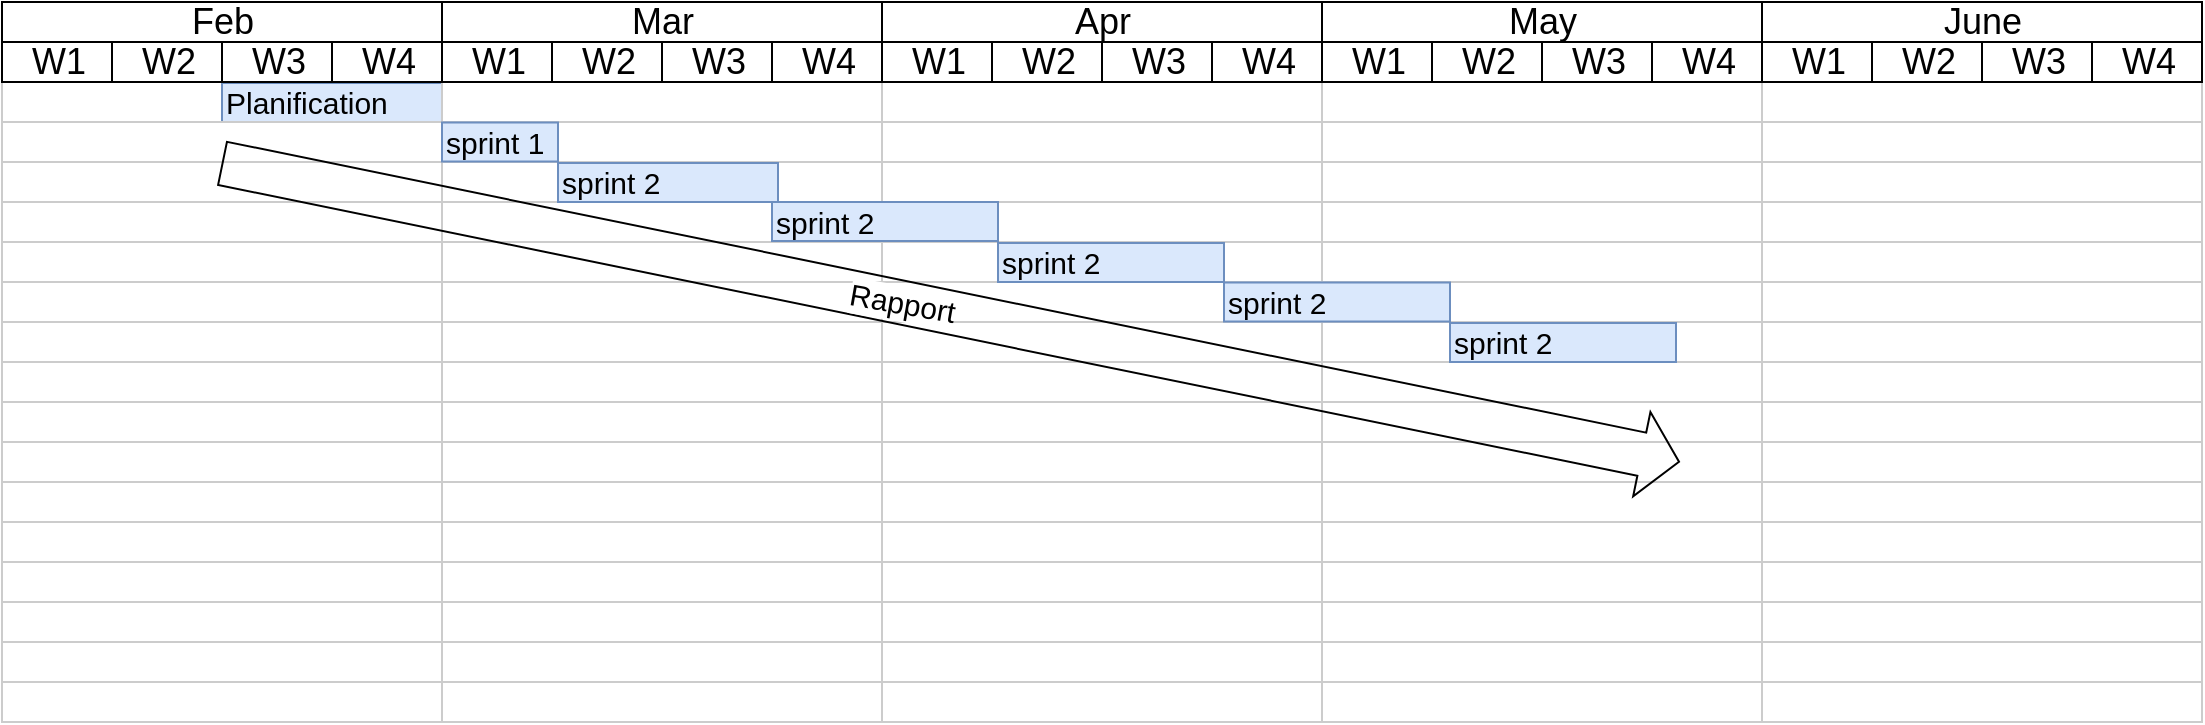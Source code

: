 <mxfile version="20.8.23" type="github">
  <diagram name="Page-1" id="2c4490ee-f0b8-94ab-5012-d5dc3445f7a3">
    <mxGraphModel dx="1528" dy="789" grid="1" gridSize="11" guides="1" tooltips="1" connect="0" arrows="1" fold="1" page="1" pageScale="1.5" pageWidth="1169" pageHeight="826" background="none" math="0" shadow="0">
      <root>
        <mxCell id="0" style=";html=1;" />
        <mxCell id="1" style=";html=1;" parent="0" />
        <mxCell id="7a8b956e7d50b54d-114" value="Feb" style="strokeWidth=1;fontStyle=0;html=1;fontSize=18;" parent="1" vertex="1">
          <mxGeometry x="195" y="22" width="220" height="20" as="geometry" />
        </mxCell>
        <mxCell id="7a8b956e7d50b54d-241" value="" style="align=left;strokeColor=#CCCCCC;html=1;fontSize=18;" parent="1" vertex="1">
          <mxGeometry x="195" y="62" width="220" height="20" as="geometry" />
        </mxCell>
        <mxCell id="7a8b956e7d50b54d-118" value="W1" style="strokeWidth=1;fontStyle=0;html=1;fontSize=18;" parent="1" vertex="1">
          <mxGeometry x="195" y="42" width="55" height="20" as="geometry" />
        </mxCell>
        <mxCell id="7a8b956e7d50b54d-353" value="&lt;font style=&quot;font-size: 15px;&quot;&gt;&lt;font style=&quot;font-size: 15px;&quot;&gt;Planification&lt;/font&gt;&lt;/font&gt;" style="align=left;strokeColor=#6c8ebf;html=1;fillColor=#dae8fc;fontSize=18;" parent="1" vertex="1">
          <mxGeometry x="305" y="62.5" width="110" height="19.5" as="geometry" />
        </mxCell>
        <mxCell id="ANdagTGhTcDxKXREWcP5-1" value="W2" style="strokeWidth=1;fontStyle=0;html=1;fontSize=18;" parent="1" vertex="1">
          <mxGeometry x="250" y="42" width="55" height="20" as="geometry" />
        </mxCell>
        <mxCell id="ANdagTGhTcDxKXREWcP5-2" value="W3" style="strokeWidth=1;fontStyle=0;html=1;fontSize=18;" parent="1" vertex="1">
          <mxGeometry x="305" y="42" width="55" height="20" as="geometry" />
        </mxCell>
        <mxCell id="ANdagTGhTcDxKXREWcP5-3" value="W4" style="strokeWidth=1;fontStyle=0;html=1;fontSize=18;" parent="1" vertex="1">
          <mxGeometry x="360" y="42" width="55" height="20" as="geometry" />
        </mxCell>
        <mxCell id="ANdagTGhTcDxKXREWcP5-4" value="" style="align=left;strokeColor=#CCCCCC;html=1;fontSize=18;" parent="1" vertex="1">
          <mxGeometry x="195" y="82" width="220" height="20" as="geometry" />
        </mxCell>
        <mxCell id="ANdagTGhTcDxKXREWcP5-7" value="" style="align=left;strokeColor=#CCCCCC;html=1;fontSize=18;" parent="1" vertex="1">
          <mxGeometry x="195" y="102" width="220" height="20" as="geometry" />
        </mxCell>
        <mxCell id="ANdagTGhTcDxKXREWcP5-8" value="" style="align=left;strokeColor=#CCCCCC;html=1;fontSize=18;" parent="1" vertex="1">
          <mxGeometry x="195" y="122" width="220" height="20" as="geometry" />
        </mxCell>
        <mxCell id="ANdagTGhTcDxKXREWcP5-9" value="" style="align=left;strokeColor=#CCCCCC;html=1;fontSize=18;" parent="1" vertex="1">
          <mxGeometry x="195" y="142" width="220" height="20" as="geometry" />
        </mxCell>
        <mxCell id="ANdagTGhTcDxKXREWcP5-10" value="" style="align=left;strokeColor=#CCCCCC;html=1;fontSize=18;" parent="1" vertex="1">
          <mxGeometry x="195" y="162" width="220" height="20" as="geometry" />
        </mxCell>
        <mxCell id="ANdagTGhTcDxKXREWcP5-11" value="" style="align=left;strokeColor=#CCCCCC;html=1;fontSize=18;" parent="1" vertex="1">
          <mxGeometry x="195" y="182" width="220" height="20" as="geometry" />
        </mxCell>
        <mxCell id="ANdagTGhTcDxKXREWcP5-12" value="" style="align=left;strokeColor=#CCCCCC;html=1;fontSize=18;" parent="1" vertex="1">
          <mxGeometry x="195" y="202" width="220" height="20" as="geometry" />
        </mxCell>
        <mxCell id="ANdagTGhTcDxKXREWcP5-17" value="" style="align=left;strokeColor=#CCCCCC;html=1;fontSize=18;" parent="1" vertex="1">
          <mxGeometry x="195" y="222" width="220" height="20" as="geometry" />
        </mxCell>
        <mxCell id="ANdagTGhTcDxKXREWcP5-18" value="" style="align=left;strokeColor=#CCCCCC;html=1;fontSize=18;" parent="1" vertex="1">
          <mxGeometry x="195" y="242" width="220" height="20" as="geometry" />
        </mxCell>
        <mxCell id="ANdagTGhTcDxKXREWcP5-19" value="" style="align=left;strokeColor=#CCCCCC;html=1;fontSize=18;" parent="1" vertex="1">
          <mxGeometry x="195" y="262" width="220" height="20" as="geometry" />
        </mxCell>
        <mxCell id="ANdagTGhTcDxKXREWcP5-20" value="" style="align=left;strokeColor=#CCCCCC;html=1;fontSize=18;" parent="1" vertex="1">
          <mxGeometry x="195" y="282" width="220" height="20" as="geometry" />
        </mxCell>
        <mxCell id="ANdagTGhTcDxKXREWcP5-21" value="" style="align=left;strokeColor=#CCCCCC;html=1;fontSize=18;" parent="1" vertex="1">
          <mxGeometry x="195" y="302" width="220" height="20" as="geometry" />
        </mxCell>
        <mxCell id="ANdagTGhTcDxKXREWcP5-22" value="" style="align=left;strokeColor=#CCCCCC;html=1;fontSize=18;" parent="1" vertex="1">
          <mxGeometry x="195" y="322" width="220" height="20" as="geometry" />
        </mxCell>
        <mxCell id="ANdagTGhTcDxKXREWcP5-23" value="" style="align=left;strokeColor=#CCCCCC;html=1;fontSize=18;" parent="1" vertex="1">
          <mxGeometry x="195" y="342" width="220" height="20" as="geometry" />
        </mxCell>
        <mxCell id="ANdagTGhTcDxKXREWcP5-24" value="" style="align=left;strokeColor=#CCCCCC;html=1;fontSize=18;" parent="1" vertex="1">
          <mxGeometry x="195" y="362" width="220" height="20" as="geometry" />
        </mxCell>
        <mxCell id="ANdagTGhTcDxKXREWcP5-109" value="Mar" style="strokeWidth=1;fontStyle=0;html=1;fontSize=18;" parent="1" vertex="1">
          <mxGeometry x="415" y="22" width="220" height="20" as="geometry" />
        </mxCell>
        <mxCell id="ANdagTGhTcDxKXREWcP5-110" value="" style="align=left;strokeColor=#CCCCCC;html=1;fontSize=18;" parent="1" vertex="1">
          <mxGeometry x="415" y="62" width="220" height="20" as="geometry" />
        </mxCell>
        <mxCell id="ANdagTGhTcDxKXREWcP5-111" value="W1" style="strokeWidth=1;fontStyle=0;html=1;fontSize=18;" parent="1" vertex="1">
          <mxGeometry x="415" y="42" width="55" height="20" as="geometry" />
        </mxCell>
        <mxCell id="ANdagTGhTcDxKXREWcP5-112" value="W2" style="strokeWidth=1;fontStyle=0;html=1;fontSize=18;" parent="1" vertex="1">
          <mxGeometry x="470" y="42" width="55" height="20" as="geometry" />
        </mxCell>
        <mxCell id="ANdagTGhTcDxKXREWcP5-113" value="W3" style="strokeWidth=1;fontStyle=0;html=1;fontSize=18;" parent="1" vertex="1">
          <mxGeometry x="525" y="42" width="55" height="20" as="geometry" />
        </mxCell>
        <mxCell id="ANdagTGhTcDxKXREWcP5-114" value="W4" style="strokeWidth=1;fontStyle=0;html=1;fontSize=18;" parent="1" vertex="1">
          <mxGeometry x="580" y="42" width="55" height="20" as="geometry" />
        </mxCell>
        <mxCell id="ANdagTGhTcDxKXREWcP5-115" value="" style="align=left;strokeColor=#CCCCCC;html=1;fontSize=18;" parent="1" vertex="1">
          <mxGeometry x="415" y="82" width="220" height="20" as="geometry" />
        </mxCell>
        <mxCell id="ANdagTGhTcDxKXREWcP5-116" value="" style="align=left;strokeColor=#CCCCCC;html=1;fontSize=18;" parent="1" vertex="1">
          <mxGeometry x="415" y="102" width="220" height="20" as="geometry" />
        </mxCell>
        <mxCell id="ANdagTGhTcDxKXREWcP5-117" value="" style="align=left;strokeColor=#CCCCCC;html=1;fontSize=18;" parent="1" vertex="1">
          <mxGeometry x="415" y="122" width="220" height="20" as="geometry" />
        </mxCell>
        <mxCell id="ANdagTGhTcDxKXREWcP5-118" value="" style="align=left;strokeColor=#CCCCCC;html=1;fontSize=18;" parent="1" vertex="1">
          <mxGeometry x="415" y="142" width="220" height="20" as="geometry" />
        </mxCell>
        <mxCell id="ANdagTGhTcDxKXREWcP5-119" value="" style="align=left;strokeColor=#CCCCCC;html=1;fontSize=18;" parent="1" vertex="1">
          <mxGeometry x="415" y="162" width="220" height="20" as="geometry" />
        </mxCell>
        <mxCell id="ANdagTGhTcDxKXREWcP5-120" value="" style="align=left;strokeColor=#CCCCCC;html=1;fontSize=18;" parent="1" vertex="1">
          <mxGeometry x="415" y="182" width="220" height="20" as="geometry" />
        </mxCell>
        <mxCell id="ANdagTGhTcDxKXREWcP5-121" value="" style="align=left;strokeColor=#CCCCCC;html=1;fontSize=18;" parent="1" vertex="1">
          <mxGeometry x="415" y="202" width="220" height="20" as="geometry" />
        </mxCell>
        <mxCell id="ANdagTGhTcDxKXREWcP5-122" value="" style="align=left;strokeColor=#CCCCCC;html=1;fontSize=18;" parent="1" vertex="1">
          <mxGeometry x="415" y="222" width="220" height="20" as="geometry" />
        </mxCell>
        <mxCell id="ANdagTGhTcDxKXREWcP5-123" value="" style="align=left;strokeColor=#CCCCCC;html=1;fontSize=18;" parent="1" vertex="1">
          <mxGeometry x="415" y="242" width="220" height="20" as="geometry" />
        </mxCell>
        <mxCell id="ANdagTGhTcDxKXREWcP5-124" value="" style="align=left;strokeColor=#CCCCCC;html=1;fontSize=18;" parent="1" vertex="1">
          <mxGeometry x="415" y="262" width="220" height="20" as="geometry" />
        </mxCell>
        <mxCell id="ANdagTGhTcDxKXREWcP5-125" value="" style="align=left;strokeColor=#CCCCCC;html=1;fontSize=18;" parent="1" vertex="1">
          <mxGeometry x="415" y="282" width="220" height="20" as="geometry" />
        </mxCell>
        <mxCell id="ANdagTGhTcDxKXREWcP5-126" value="" style="align=left;strokeColor=#CCCCCC;html=1;fontSize=18;" parent="1" vertex="1">
          <mxGeometry x="415" y="302" width="220" height="20" as="geometry" />
        </mxCell>
        <mxCell id="ANdagTGhTcDxKXREWcP5-127" value="" style="align=left;strokeColor=#CCCCCC;html=1;fontSize=18;" parent="1" vertex="1">
          <mxGeometry x="415" y="322" width="220" height="20" as="geometry" />
        </mxCell>
        <mxCell id="ANdagTGhTcDxKXREWcP5-128" value="" style="align=left;strokeColor=#CCCCCC;html=1;fontSize=18;" parent="1" vertex="1">
          <mxGeometry x="415" y="342" width="220" height="20" as="geometry" />
        </mxCell>
        <mxCell id="ANdagTGhTcDxKXREWcP5-129" value="" style="align=left;strokeColor=#CCCCCC;html=1;fontSize=18;" parent="1" vertex="1">
          <mxGeometry x="415" y="362" width="220" height="20" as="geometry" />
        </mxCell>
        <mxCell id="ANdagTGhTcDxKXREWcP5-130" value="Apr" style="strokeWidth=1;fontStyle=0;html=1;fontSize=18;" parent="1" vertex="1">
          <mxGeometry x="635" y="22" width="220" height="20" as="geometry" />
        </mxCell>
        <mxCell id="ANdagTGhTcDxKXREWcP5-131" value="" style="align=left;strokeColor=#CCCCCC;html=1;fontSize=18;" parent="1" vertex="1">
          <mxGeometry x="635" y="62" width="220" height="20" as="geometry" />
        </mxCell>
        <mxCell id="ANdagTGhTcDxKXREWcP5-132" value="W1" style="strokeWidth=1;fontStyle=0;html=1;fontSize=18;" parent="1" vertex="1">
          <mxGeometry x="635" y="42" width="55" height="20" as="geometry" />
        </mxCell>
        <mxCell id="ANdagTGhTcDxKXREWcP5-133" value="W2" style="strokeWidth=1;fontStyle=0;html=1;fontSize=18;" parent="1" vertex="1">
          <mxGeometry x="690" y="42" width="55" height="20" as="geometry" />
        </mxCell>
        <mxCell id="ANdagTGhTcDxKXREWcP5-134" value="W3" style="strokeWidth=1;fontStyle=0;html=1;fontSize=18;" parent="1" vertex="1">
          <mxGeometry x="745" y="42" width="55" height="20" as="geometry" />
        </mxCell>
        <mxCell id="ANdagTGhTcDxKXREWcP5-135" value="W4" style="strokeWidth=1;fontStyle=0;html=1;fontSize=18;" parent="1" vertex="1">
          <mxGeometry x="800" y="42" width="55" height="20" as="geometry" />
        </mxCell>
        <mxCell id="ANdagTGhTcDxKXREWcP5-136" value="" style="align=left;strokeColor=#CCCCCC;html=1;fontSize=18;" parent="1" vertex="1">
          <mxGeometry x="635" y="82" width="220" height="20" as="geometry" />
        </mxCell>
        <mxCell id="ANdagTGhTcDxKXREWcP5-137" value="" style="align=left;strokeColor=#CCCCCC;html=1;fontSize=18;" parent="1" vertex="1">
          <mxGeometry x="635" y="102" width="220" height="20" as="geometry" />
        </mxCell>
        <mxCell id="ANdagTGhTcDxKXREWcP5-138" value="" style="align=left;strokeColor=#CCCCCC;html=1;fontSize=18;" parent="1" vertex="1">
          <mxGeometry x="635" y="122" width="220" height="20" as="geometry" />
        </mxCell>
        <mxCell id="ANdagTGhTcDxKXREWcP5-139" value="" style="align=left;strokeColor=#CCCCCC;html=1;fontSize=18;" parent="1" vertex="1">
          <mxGeometry x="635" y="142" width="220" height="20" as="geometry" />
        </mxCell>
        <mxCell id="ANdagTGhTcDxKXREWcP5-140" value="" style="align=left;strokeColor=#CCCCCC;html=1;fontSize=18;" parent="1" vertex="1">
          <mxGeometry x="635" y="162" width="220" height="20" as="geometry" />
        </mxCell>
        <mxCell id="ANdagTGhTcDxKXREWcP5-141" value="" style="align=left;strokeColor=#CCCCCC;html=1;fontSize=18;" parent="1" vertex="1">
          <mxGeometry x="635" y="182" width="220" height="20" as="geometry" />
        </mxCell>
        <mxCell id="ANdagTGhTcDxKXREWcP5-142" value="" style="align=left;strokeColor=#CCCCCC;html=1;fontSize=18;" parent="1" vertex="1">
          <mxGeometry x="635" y="202" width="220" height="20" as="geometry" />
        </mxCell>
        <mxCell id="ANdagTGhTcDxKXREWcP5-143" value="" style="align=left;strokeColor=#CCCCCC;html=1;fontSize=18;" parent="1" vertex="1">
          <mxGeometry x="635" y="222" width="220" height="20" as="geometry" />
        </mxCell>
        <mxCell id="ANdagTGhTcDxKXREWcP5-144" value="" style="align=left;strokeColor=#CCCCCC;html=1;fontSize=18;" parent="1" vertex="1">
          <mxGeometry x="635" y="242" width="220" height="20" as="geometry" />
        </mxCell>
        <mxCell id="ANdagTGhTcDxKXREWcP5-145" value="" style="align=left;strokeColor=#CCCCCC;html=1;fontSize=18;" parent="1" vertex="1">
          <mxGeometry x="635" y="262" width="220" height="20" as="geometry" />
        </mxCell>
        <mxCell id="ANdagTGhTcDxKXREWcP5-146" value="" style="align=left;strokeColor=#CCCCCC;html=1;fontSize=18;" parent="1" vertex="1">
          <mxGeometry x="635" y="282" width="220" height="20" as="geometry" />
        </mxCell>
        <mxCell id="ANdagTGhTcDxKXREWcP5-147" value="" style="align=left;strokeColor=#CCCCCC;html=1;fontSize=18;" parent="1" vertex="1">
          <mxGeometry x="635" y="302" width="220" height="20" as="geometry" />
        </mxCell>
        <mxCell id="ANdagTGhTcDxKXREWcP5-148" value="" style="align=left;strokeColor=#CCCCCC;html=1;fontSize=18;" parent="1" vertex="1">
          <mxGeometry x="635" y="322" width="220" height="20" as="geometry" />
        </mxCell>
        <mxCell id="ANdagTGhTcDxKXREWcP5-149" value="" style="align=left;strokeColor=#CCCCCC;html=1;fontSize=18;" parent="1" vertex="1">
          <mxGeometry x="635" y="342" width="220" height="20" as="geometry" />
        </mxCell>
        <mxCell id="ANdagTGhTcDxKXREWcP5-150" value="" style="align=left;strokeColor=#CCCCCC;html=1;fontSize=18;" parent="1" vertex="1">
          <mxGeometry x="635" y="362" width="220" height="20" as="geometry" />
        </mxCell>
        <mxCell id="ANdagTGhTcDxKXREWcP5-151" value="May" style="strokeWidth=1;fontStyle=0;html=1;fontSize=18;" parent="1" vertex="1">
          <mxGeometry x="855" y="22" width="220" height="20" as="geometry" />
        </mxCell>
        <mxCell id="ANdagTGhTcDxKXREWcP5-152" value="" style="align=left;strokeColor=#CCCCCC;html=1;fontSize=18;" parent="1" vertex="1">
          <mxGeometry x="855" y="62" width="220" height="20" as="geometry" />
        </mxCell>
        <mxCell id="ANdagTGhTcDxKXREWcP5-153" value="W1" style="strokeWidth=1;fontStyle=0;html=1;fontSize=18;" parent="1" vertex="1">
          <mxGeometry x="855" y="42" width="55" height="20" as="geometry" />
        </mxCell>
        <mxCell id="ANdagTGhTcDxKXREWcP5-154" value="W2" style="strokeWidth=1;fontStyle=0;html=1;fontSize=18;" parent="1" vertex="1">
          <mxGeometry x="910" y="42" width="55" height="20" as="geometry" />
        </mxCell>
        <mxCell id="ANdagTGhTcDxKXREWcP5-155" value="W3" style="strokeWidth=1;fontStyle=0;html=1;fontSize=18;" parent="1" vertex="1">
          <mxGeometry x="965" y="42" width="55" height="20" as="geometry" />
        </mxCell>
        <mxCell id="ANdagTGhTcDxKXREWcP5-156" value="W4" style="strokeWidth=1;fontStyle=0;html=1;fontSize=18;" parent="1" vertex="1">
          <mxGeometry x="1020" y="42" width="55" height="20" as="geometry" />
        </mxCell>
        <mxCell id="ANdagTGhTcDxKXREWcP5-157" value="" style="align=left;strokeColor=#CCCCCC;html=1;fontSize=18;" parent="1" vertex="1">
          <mxGeometry x="855" y="82" width="220" height="20" as="geometry" />
        </mxCell>
        <mxCell id="ANdagTGhTcDxKXREWcP5-158" value="" style="align=left;strokeColor=#CCCCCC;html=1;fontSize=18;" parent="1" vertex="1">
          <mxGeometry x="855" y="102" width="220" height="20" as="geometry" />
        </mxCell>
        <mxCell id="ANdagTGhTcDxKXREWcP5-159" value="" style="align=left;strokeColor=#CCCCCC;html=1;fontSize=18;" parent="1" vertex="1">
          <mxGeometry x="855" y="122" width="220" height="20" as="geometry" />
        </mxCell>
        <mxCell id="ANdagTGhTcDxKXREWcP5-160" value="" style="align=left;strokeColor=#CCCCCC;html=1;fontSize=18;" parent="1" vertex="1">
          <mxGeometry x="855" y="142" width="220" height="20" as="geometry" />
        </mxCell>
        <mxCell id="ANdagTGhTcDxKXREWcP5-161" value="" style="align=left;strokeColor=#CCCCCC;html=1;fontSize=18;" parent="1" vertex="1">
          <mxGeometry x="855" y="162" width="220" height="20" as="geometry" />
        </mxCell>
        <mxCell id="ANdagTGhTcDxKXREWcP5-162" value="" style="align=left;strokeColor=#CCCCCC;html=1;fontSize=18;" parent="1" vertex="1">
          <mxGeometry x="855" y="182" width="220" height="20" as="geometry" />
        </mxCell>
        <mxCell id="ANdagTGhTcDxKXREWcP5-163" value="" style="align=left;strokeColor=#CCCCCC;html=1;fontSize=18;" parent="1" vertex="1">
          <mxGeometry x="855" y="202" width="220" height="20" as="geometry" />
        </mxCell>
        <mxCell id="ANdagTGhTcDxKXREWcP5-164" value="" style="align=left;strokeColor=#CCCCCC;html=1;fontSize=18;" parent="1" vertex="1">
          <mxGeometry x="855" y="222" width="220" height="20" as="geometry" />
        </mxCell>
        <mxCell id="ANdagTGhTcDxKXREWcP5-165" value="" style="align=left;strokeColor=#CCCCCC;html=1;fontSize=18;" parent="1" vertex="1">
          <mxGeometry x="855" y="242" width="220" height="20" as="geometry" />
        </mxCell>
        <mxCell id="ANdagTGhTcDxKXREWcP5-166" value="" style="align=left;strokeColor=#CCCCCC;html=1;fontSize=18;" parent="1" vertex="1">
          <mxGeometry x="855" y="262" width="220" height="20" as="geometry" />
        </mxCell>
        <mxCell id="ANdagTGhTcDxKXREWcP5-167" value="" style="align=left;strokeColor=#CCCCCC;html=1;fontSize=18;" parent="1" vertex="1">
          <mxGeometry x="855" y="282" width="220" height="20" as="geometry" />
        </mxCell>
        <mxCell id="ANdagTGhTcDxKXREWcP5-168" value="" style="align=left;strokeColor=#CCCCCC;html=1;fontSize=18;" parent="1" vertex="1">
          <mxGeometry x="855" y="302" width="220" height="20" as="geometry" />
        </mxCell>
        <mxCell id="ANdagTGhTcDxKXREWcP5-169" value="" style="align=left;strokeColor=#CCCCCC;html=1;fontSize=18;" parent="1" vertex="1">
          <mxGeometry x="855" y="322" width="220" height="20" as="geometry" />
        </mxCell>
        <mxCell id="ANdagTGhTcDxKXREWcP5-170" value="" style="align=left;strokeColor=#CCCCCC;html=1;fontSize=18;" parent="1" vertex="1">
          <mxGeometry x="855" y="342" width="220" height="20" as="geometry" />
        </mxCell>
        <mxCell id="ANdagTGhTcDxKXREWcP5-171" value="" style="align=left;strokeColor=#CCCCCC;html=1;fontSize=18;" parent="1" vertex="1">
          <mxGeometry x="855" y="362" width="220" height="20" as="geometry" />
        </mxCell>
        <mxCell id="ANdagTGhTcDxKXREWcP5-172" value="June" style="strokeWidth=1;fontStyle=0;html=1;fontSize=18;" parent="1" vertex="1">
          <mxGeometry x="1075" y="22" width="220" height="20" as="geometry" />
        </mxCell>
        <mxCell id="ANdagTGhTcDxKXREWcP5-173" value="" style="align=left;strokeColor=#CCCCCC;html=1;fontSize=18;" parent="1" vertex="1">
          <mxGeometry x="1075" y="62" width="220" height="20" as="geometry" />
        </mxCell>
        <mxCell id="ANdagTGhTcDxKXREWcP5-174" value="W1" style="strokeWidth=1;fontStyle=0;html=1;fontSize=18;" parent="1" vertex="1">
          <mxGeometry x="1075" y="42" width="55" height="20" as="geometry" />
        </mxCell>
        <mxCell id="ANdagTGhTcDxKXREWcP5-175" value="W2" style="strokeWidth=1;fontStyle=0;html=1;fontSize=18;" parent="1" vertex="1">
          <mxGeometry x="1130" y="42" width="55" height="20" as="geometry" />
        </mxCell>
        <mxCell id="ANdagTGhTcDxKXREWcP5-176" value="W3" style="strokeWidth=1;fontStyle=0;html=1;fontSize=18;" parent="1" vertex="1">
          <mxGeometry x="1185" y="42" width="55" height="20" as="geometry" />
        </mxCell>
        <mxCell id="ANdagTGhTcDxKXREWcP5-177" value="W4" style="strokeWidth=1;fontStyle=0;html=1;fontSize=18;" parent="1" vertex="1">
          <mxGeometry x="1240" y="42" width="55" height="20" as="geometry" />
        </mxCell>
        <mxCell id="ANdagTGhTcDxKXREWcP5-178" value="" style="align=left;strokeColor=#CCCCCC;html=1;fontSize=18;" parent="1" vertex="1">
          <mxGeometry x="1075" y="82" width="220" height="20" as="geometry" />
        </mxCell>
        <mxCell id="ANdagTGhTcDxKXREWcP5-179" value="" style="align=left;strokeColor=#CCCCCC;html=1;fontSize=18;" parent="1" vertex="1">
          <mxGeometry x="1075" y="102" width="220" height="20" as="geometry" />
        </mxCell>
        <mxCell id="ANdagTGhTcDxKXREWcP5-180" value="" style="align=left;strokeColor=#CCCCCC;html=1;fontSize=18;" parent="1" vertex="1">
          <mxGeometry x="1075" y="122" width="220" height="20" as="geometry" />
        </mxCell>
        <mxCell id="ANdagTGhTcDxKXREWcP5-181" value="" style="align=left;strokeColor=#CCCCCC;html=1;fontSize=18;" parent="1" vertex="1">
          <mxGeometry x="1075" y="142" width="220" height="20" as="geometry" />
        </mxCell>
        <mxCell id="ANdagTGhTcDxKXREWcP5-182" value="" style="align=left;strokeColor=#CCCCCC;html=1;fontSize=18;" parent="1" vertex="1">
          <mxGeometry x="1075" y="162" width="220" height="20" as="geometry" />
        </mxCell>
        <mxCell id="ANdagTGhTcDxKXREWcP5-183" value="" style="align=left;strokeColor=#CCCCCC;html=1;fontSize=18;" parent="1" vertex="1">
          <mxGeometry x="1075" y="182" width="220" height="20" as="geometry" />
        </mxCell>
        <mxCell id="ANdagTGhTcDxKXREWcP5-184" value="" style="align=left;strokeColor=#CCCCCC;html=1;fontSize=18;" parent="1" vertex="1">
          <mxGeometry x="1075" y="202" width="220" height="20" as="geometry" />
        </mxCell>
        <mxCell id="ANdagTGhTcDxKXREWcP5-185" value="" style="align=left;strokeColor=#CCCCCC;html=1;fontSize=18;" parent="1" vertex="1">
          <mxGeometry x="1075" y="222" width="220" height="20" as="geometry" />
        </mxCell>
        <mxCell id="ANdagTGhTcDxKXREWcP5-186" value="" style="align=left;strokeColor=#CCCCCC;html=1;fontSize=18;" parent="1" vertex="1">
          <mxGeometry x="1075" y="242" width="220" height="20" as="geometry" />
        </mxCell>
        <mxCell id="ANdagTGhTcDxKXREWcP5-187" value="" style="align=left;strokeColor=#CCCCCC;html=1;fontSize=18;" parent="1" vertex="1">
          <mxGeometry x="1075" y="262" width="220" height="20" as="geometry" />
        </mxCell>
        <mxCell id="ANdagTGhTcDxKXREWcP5-188" value="" style="align=left;strokeColor=#CCCCCC;html=1;fontSize=18;" parent="1" vertex="1">
          <mxGeometry x="1075" y="282" width="220" height="20" as="geometry" />
        </mxCell>
        <mxCell id="ANdagTGhTcDxKXREWcP5-189" value="" style="align=left;strokeColor=#CCCCCC;html=1;fontSize=18;" parent="1" vertex="1">
          <mxGeometry x="1075" y="302" width="220" height="20" as="geometry" />
        </mxCell>
        <mxCell id="ANdagTGhTcDxKXREWcP5-190" value="" style="align=left;strokeColor=#CCCCCC;html=1;fontSize=18;" parent="1" vertex="1">
          <mxGeometry x="1075" y="322" width="220" height="20" as="geometry" />
        </mxCell>
        <mxCell id="ANdagTGhTcDxKXREWcP5-191" value="" style="align=left;strokeColor=#CCCCCC;html=1;fontSize=18;" parent="1" vertex="1">
          <mxGeometry x="1075" y="342" width="220" height="20" as="geometry" />
        </mxCell>
        <mxCell id="ANdagTGhTcDxKXREWcP5-192" value="" style="align=left;strokeColor=#CCCCCC;html=1;fontSize=18;" parent="1" vertex="1">
          <mxGeometry x="1075" y="362" width="220" height="20" as="geometry" />
        </mxCell>
        <mxCell id="ANdagTGhTcDxKXREWcP5-193" value="&lt;font style=&quot;font-size: 15px;&quot;&gt;&lt;font style=&quot;font-size: 15px;&quot;&gt;&lt;font style=&quot;font-size: 15px;&quot;&gt;sprint &lt;/font&gt;&lt;/font&gt;&lt;/font&gt;&lt;font style=&quot;font-size: 15px;&quot;&gt;1&lt;/font&gt;" style="align=left;strokeColor=#6c8ebf;html=1;fillColor=#dae8fc;fontSize=18;" parent="1" vertex="1">
          <mxGeometry x="415" y="82.25" width="58" height="19.5" as="geometry" />
        </mxCell>
        <mxCell id="ANdagTGhTcDxKXREWcP5-194" value="&lt;font style=&quot;font-size: 15px;&quot;&gt;&lt;font style=&quot;font-size: 15px;&quot;&gt;sprint 2&lt;/font&gt;&lt;/font&gt;" style="align=left;strokeColor=#6c8ebf;html=1;fillColor=#dae8fc;fontSize=18;" parent="1" vertex="1">
          <mxGeometry x="473" y="102.5" width="110" height="19.5" as="geometry" />
        </mxCell>
        <mxCell id="ANdagTGhTcDxKXREWcP5-195" value="&lt;font style=&quot;font-size: 15px;&quot;&gt;&lt;font style=&quot;font-size: 15px;&quot;&gt;sprint 2&lt;/font&gt;&lt;/font&gt;" style="align=left;strokeColor=#6c8ebf;html=1;fillColor=#dae8fc;fontSize=18;" parent="1" vertex="1">
          <mxGeometry x="580" y="122" width="113" height="19.5" as="geometry" />
        </mxCell>
        <mxCell id="ANdagTGhTcDxKXREWcP5-196" value="&lt;font style=&quot;font-size: 15px;&quot;&gt;&lt;font style=&quot;font-size: 15px;&quot;&gt;sprint 2&lt;/font&gt;&lt;/font&gt;" style="align=left;strokeColor=#6c8ebf;html=1;fillColor=#dae8fc;fontSize=18;" parent="1" vertex="1">
          <mxGeometry x="693" y="142.5" width="113" height="19.5" as="geometry" />
        </mxCell>
        <mxCell id="ANdagTGhTcDxKXREWcP5-197" value="&lt;font style=&quot;font-size: 15px;&quot;&gt;&lt;font style=&quot;font-size: 15px;&quot;&gt;sprint 2&lt;/font&gt;&lt;/font&gt;" style="align=left;strokeColor=#6c8ebf;html=1;fillColor=#dae8fc;fontSize=18;" parent="1" vertex="1">
          <mxGeometry x="806" y="162.25" width="113" height="19.5" as="geometry" />
        </mxCell>
        <mxCell id="ANdagTGhTcDxKXREWcP5-198" value="" style="shape=flexArrow;endArrow=classic;html=1;rounded=0;fontSize=15;exitX=0.499;exitY=0.029;exitDx=0;exitDy=0;exitPerimeter=0;width=22;" parent="1" source="ANdagTGhTcDxKXREWcP5-7" edge="1">
          <mxGeometry width="50" height="50" relative="1" as="geometry">
            <mxPoint x="649" y="226" as="sourcePoint" />
            <mxPoint x="1034" y="252" as="targetPoint" />
          </mxGeometry>
        </mxCell>
        <mxCell id="ANdagTGhTcDxKXREWcP5-203" value="&lt;font style=&quot;font-size: 15px;&quot;&gt;&lt;font style=&quot;font-size: 15px;&quot;&gt;&lt;font style=&quot;font-size: 15px;&quot;&gt;&lt;font style=&quot;font-size: 15px;&quot;&gt;Rapport&lt;/font&gt;&lt;/font&gt;&lt;/font&gt;&lt;/font&gt;" style="edgeLabel;html=1;align=center;verticalAlign=middle;resizable=0;points=[];fontSize=15;rotation=10;" parent="ANdagTGhTcDxKXREWcP5-198" vertex="1" connectable="0">
          <mxGeometry x="-0.103" y="4" relative="1" as="geometry">
            <mxPoint x="12" y="6" as="offset" />
          </mxGeometry>
        </mxCell>
        <mxCell id="ANdagTGhTcDxKXREWcP5-199" value="&lt;font style=&quot;font-size: 15px;&quot;&gt;&lt;font style=&quot;font-size: 15px;&quot;&gt;sprint 2&lt;/font&gt;&lt;/font&gt;" style="align=left;strokeColor=#6c8ebf;html=1;fillColor=#dae8fc;fontSize=18;" parent="1" vertex="1">
          <mxGeometry x="919" y="182.5" width="113" height="19.5" as="geometry" />
        </mxCell>
      </root>
    </mxGraphModel>
  </diagram>
</mxfile>
